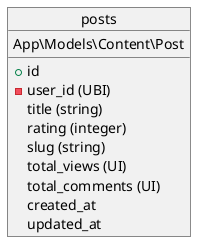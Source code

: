 @startuml
object posts {
    App\Models\Content\Post
    __
    + id
    - user_id (UBI)

    title (string)
    rating (integer)
    slug (string)
    total_views (UI)
    total_comments (UI)

    created_at
    updated_at
}
@enduml

